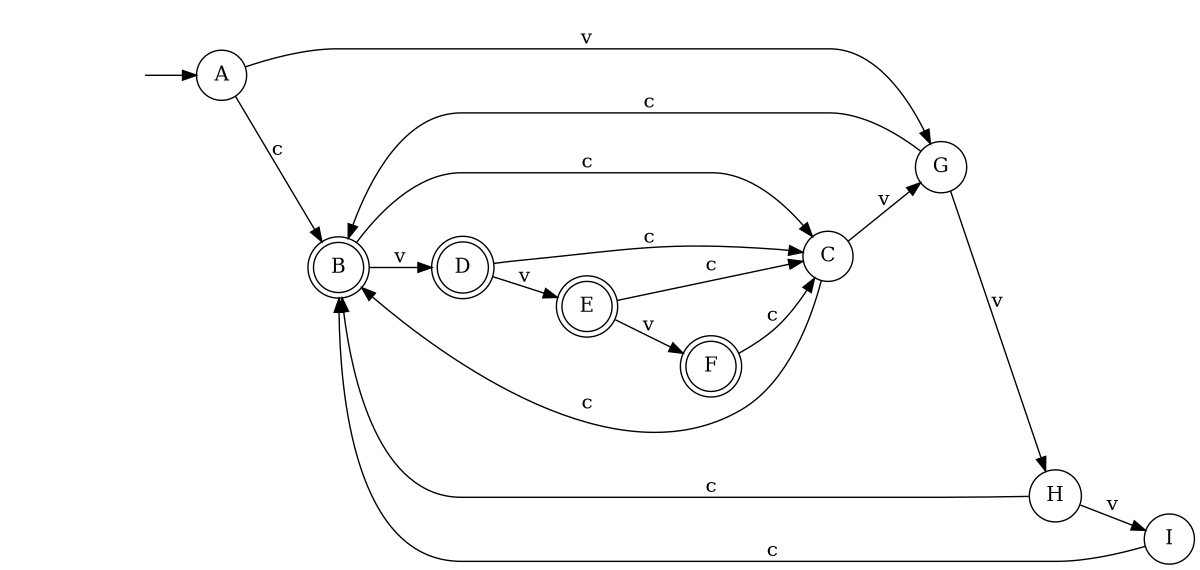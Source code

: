 digraph finite_state_machine {
	rankdir=LR size="8,5"
	node [shape=doublecircle]
	B
	D
	E
	F
	node [shape=circle]
	A -> B [label=c]
	A -> G [label=v]
	B -> C [label=c]
	B -> D [label=v]
	C -> G [label=v]
	C -> B [label=c]
	D -> E [label=v]
	D -> C [label=c]
	E -> F [label=v]
	E -> C [label=c]
	F -> C [label=c]
	G -> H [label=v]
	G -> B [label=c]
	H -> I [label=v]
	H -> B [label=c]
	I -> B [label=c]
	invisible [style=invis]
	invisible -> A
}
